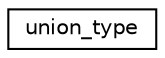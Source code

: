digraph "Graphical Class Hierarchy"
{
  edge [fontname="Helvetica",fontsize="10",labelfontname="Helvetica",labelfontsize="10"];
  node [fontname="Helvetica",fontsize="10",shape=record];
  rankdir="LR";
  Node0 [label="union_type",height=0.2,width=0.4,color="black", fillcolor="white", style="filled",URL="$unionunion__type.html"];
}
